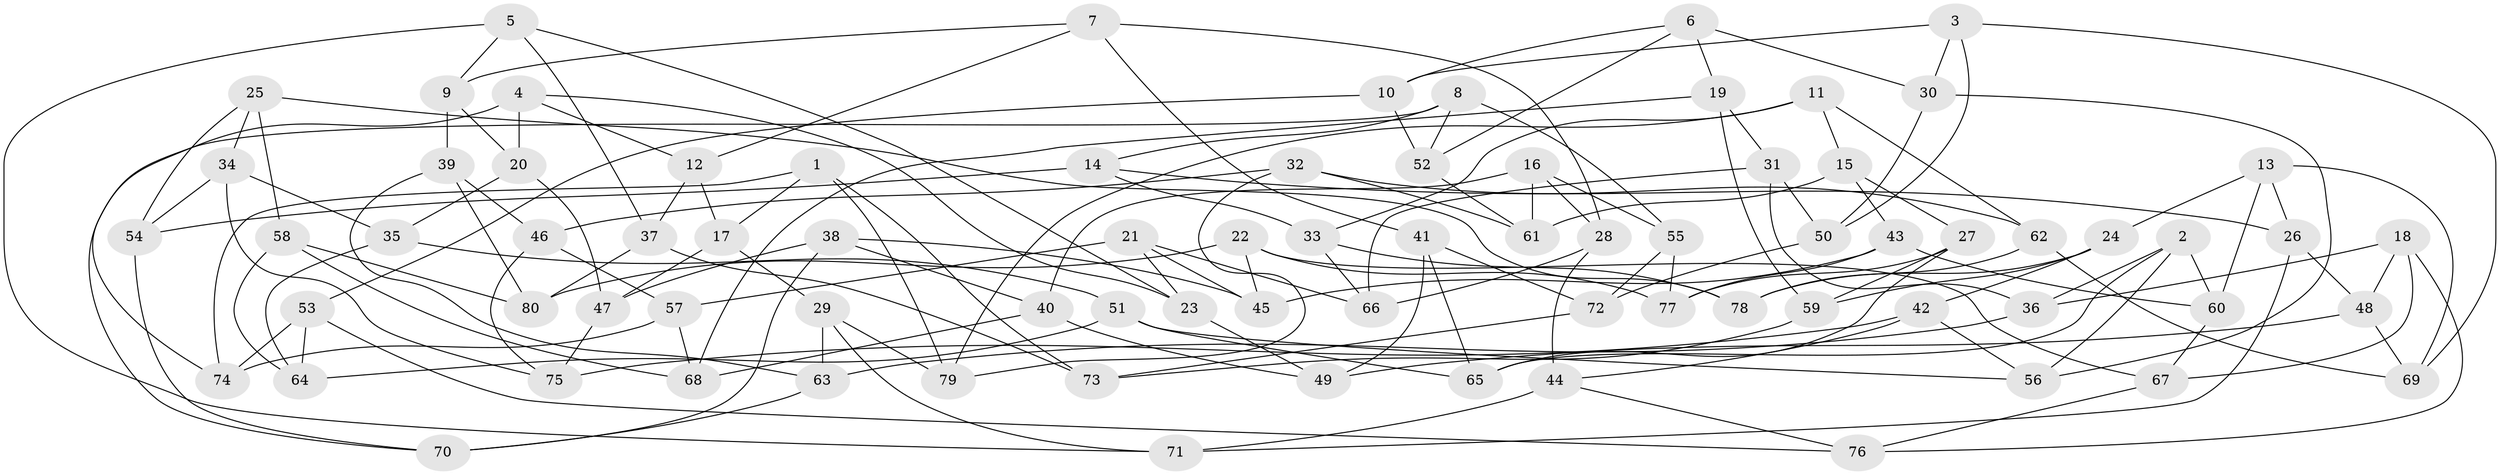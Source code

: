 // coarse degree distribution, {6: 0.5102040816326531, 4: 0.40816326530612246, 5: 0.08163265306122448}
// Generated by graph-tools (version 1.1) at 2025/52/02/27/25 19:52:35]
// undirected, 80 vertices, 160 edges
graph export_dot {
graph [start="1"]
  node [color=gray90,style=filled];
  1;
  2;
  3;
  4;
  5;
  6;
  7;
  8;
  9;
  10;
  11;
  12;
  13;
  14;
  15;
  16;
  17;
  18;
  19;
  20;
  21;
  22;
  23;
  24;
  25;
  26;
  27;
  28;
  29;
  30;
  31;
  32;
  33;
  34;
  35;
  36;
  37;
  38;
  39;
  40;
  41;
  42;
  43;
  44;
  45;
  46;
  47;
  48;
  49;
  50;
  51;
  52;
  53;
  54;
  55;
  56;
  57;
  58;
  59;
  60;
  61;
  62;
  63;
  64;
  65;
  66;
  67;
  68;
  69;
  70;
  71;
  72;
  73;
  74;
  75;
  76;
  77;
  78;
  79;
  80;
  1 -- 74;
  1 -- 79;
  1 -- 73;
  1 -- 17;
  2 -- 65;
  2 -- 60;
  2 -- 36;
  2 -- 56;
  3 -- 50;
  3 -- 69;
  3 -- 30;
  3 -- 10;
  4 -- 23;
  4 -- 74;
  4 -- 12;
  4 -- 20;
  5 -- 23;
  5 -- 71;
  5 -- 37;
  5 -- 9;
  6 -- 10;
  6 -- 52;
  6 -- 19;
  6 -- 30;
  7 -- 41;
  7 -- 28;
  7 -- 12;
  7 -- 9;
  8 -- 14;
  8 -- 70;
  8 -- 55;
  8 -- 52;
  9 -- 39;
  9 -- 20;
  10 -- 53;
  10 -- 52;
  11 -- 79;
  11 -- 33;
  11 -- 62;
  11 -- 15;
  12 -- 17;
  12 -- 37;
  13 -- 26;
  13 -- 60;
  13 -- 69;
  13 -- 24;
  14 -- 33;
  14 -- 54;
  14 -- 26;
  15 -- 61;
  15 -- 27;
  15 -- 43;
  16 -- 40;
  16 -- 61;
  16 -- 28;
  16 -- 55;
  17 -- 47;
  17 -- 29;
  18 -- 76;
  18 -- 36;
  18 -- 48;
  18 -- 67;
  19 -- 68;
  19 -- 59;
  19 -- 31;
  20 -- 35;
  20 -- 47;
  21 -- 57;
  21 -- 45;
  21 -- 66;
  21 -- 23;
  22 -- 77;
  22 -- 45;
  22 -- 67;
  22 -- 80;
  23 -- 49;
  24 -- 42;
  24 -- 59;
  24 -- 78;
  25 -- 54;
  25 -- 78;
  25 -- 58;
  25 -- 34;
  26 -- 71;
  26 -- 48;
  27 -- 77;
  27 -- 59;
  27 -- 65;
  28 -- 66;
  28 -- 44;
  29 -- 79;
  29 -- 63;
  29 -- 71;
  30 -- 56;
  30 -- 50;
  31 -- 66;
  31 -- 50;
  31 -- 36;
  32 -- 62;
  32 -- 46;
  32 -- 61;
  32 -- 79;
  33 -- 66;
  33 -- 78;
  34 -- 75;
  34 -- 54;
  34 -- 35;
  35 -- 64;
  35 -- 51;
  36 -- 63;
  37 -- 80;
  37 -- 73;
  38 -- 40;
  38 -- 47;
  38 -- 45;
  38 -- 70;
  39 -- 46;
  39 -- 63;
  39 -- 80;
  40 -- 49;
  40 -- 68;
  41 -- 65;
  41 -- 49;
  41 -- 72;
  42 -- 44;
  42 -- 75;
  42 -- 56;
  43 -- 45;
  43 -- 77;
  43 -- 60;
  44 -- 71;
  44 -- 76;
  46 -- 57;
  46 -- 75;
  47 -- 75;
  48 -- 49;
  48 -- 69;
  50 -- 72;
  51 -- 64;
  51 -- 56;
  51 -- 65;
  52 -- 61;
  53 -- 64;
  53 -- 76;
  53 -- 74;
  54 -- 70;
  55 -- 72;
  55 -- 77;
  57 -- 68;
  57 -- 74;
  58 -- 80;
  58 -- 68;
  58 -- 64;
  59 -- 73;
  60 -- 67;
  62 -- 69;
  62 -- 78;
  63 -- 70;
  67 -- 76;
  72 -- 73;
}
